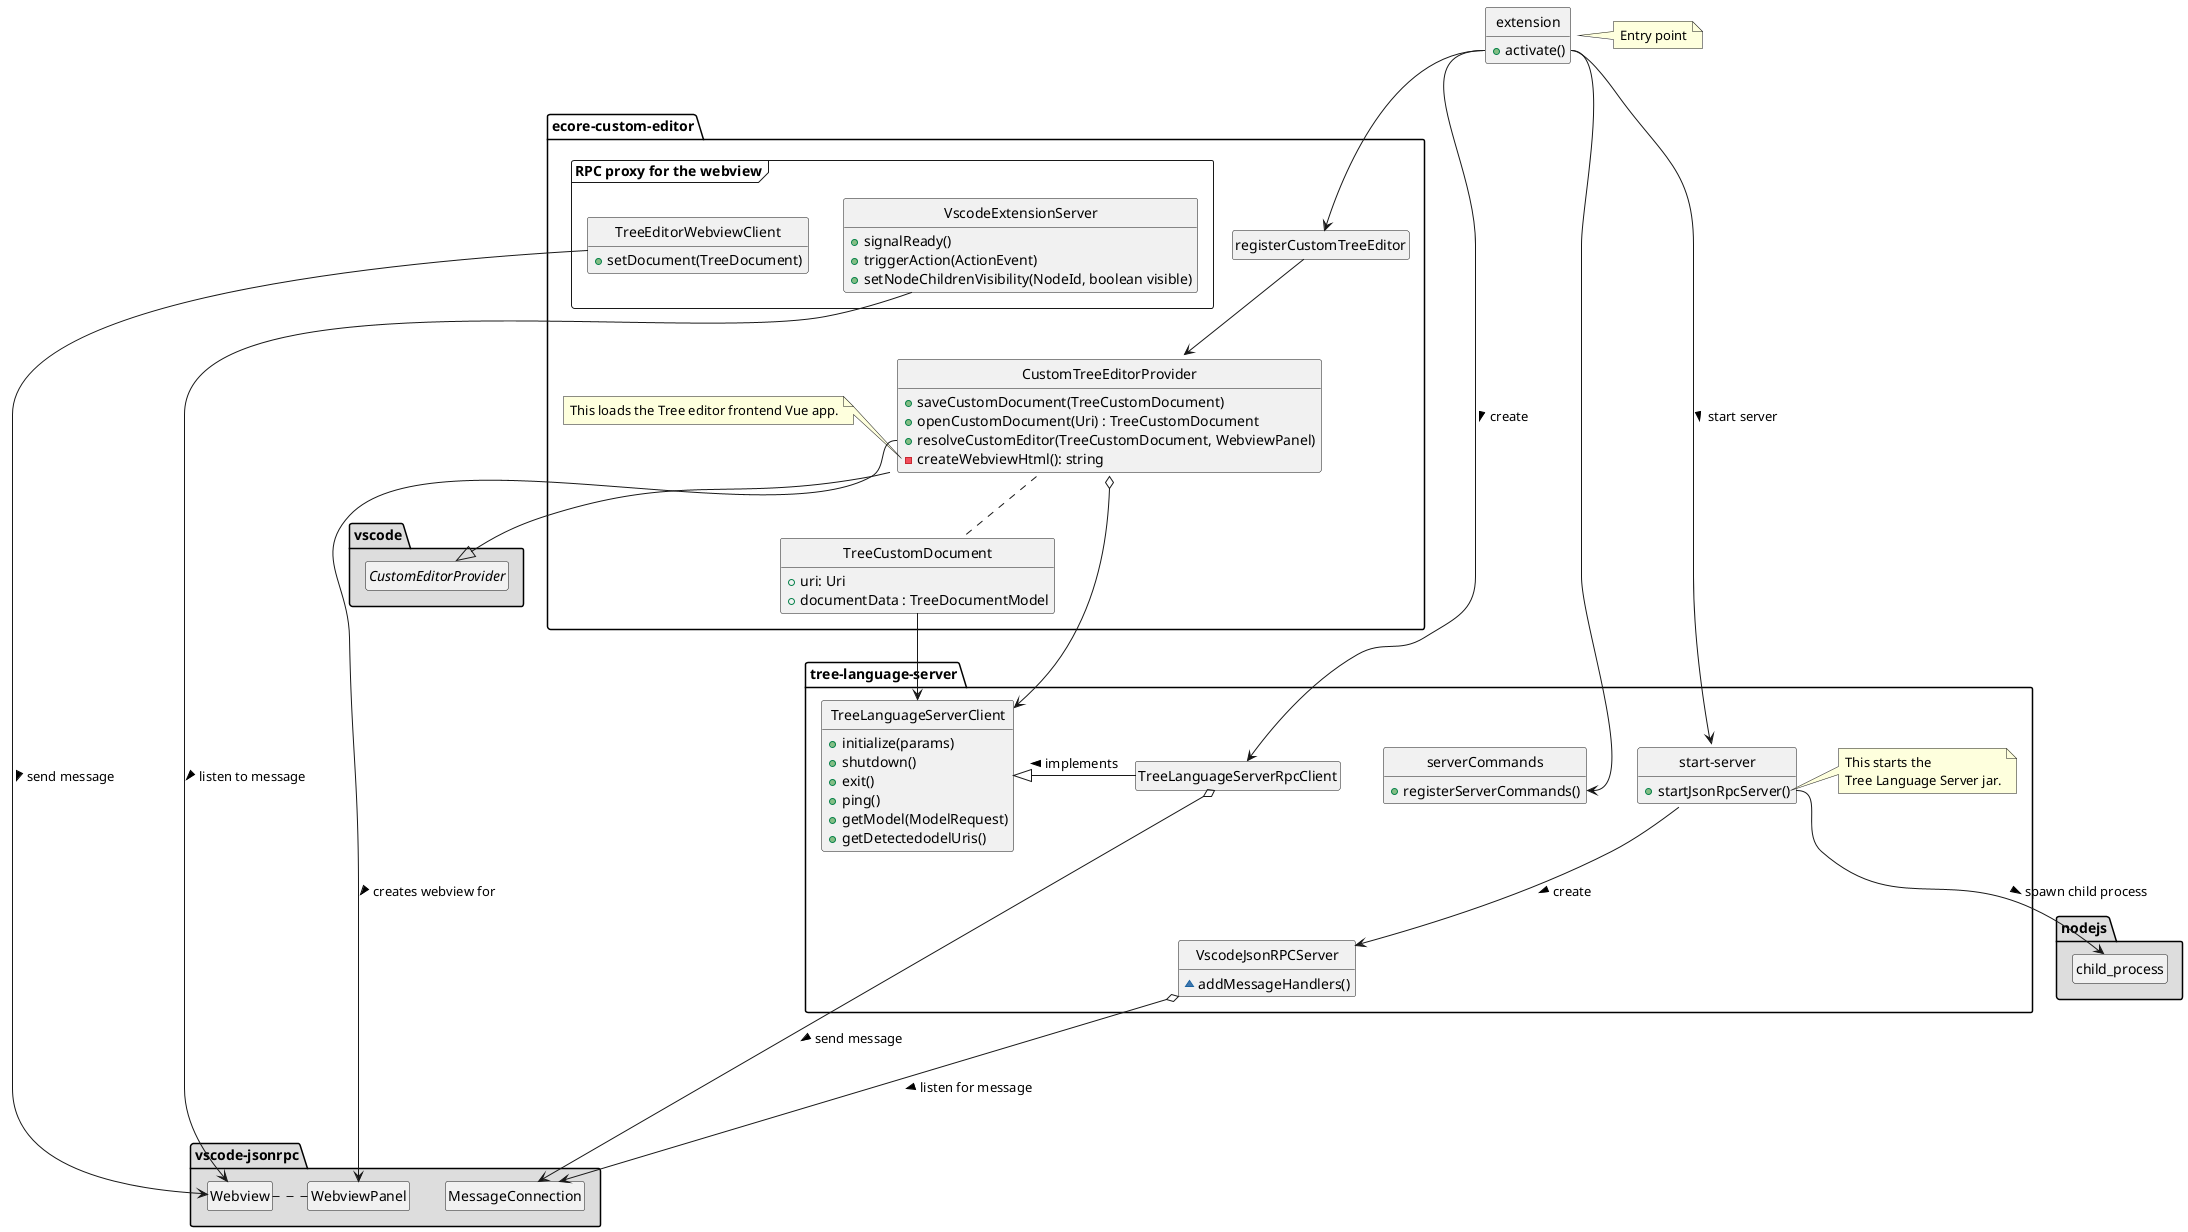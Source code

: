 @startuml Tree_Editor_Extension_code
hide empty members
hide circle

class extension {
  + activate()
}

note right of extension : Entry point

package "tree-language-server" {
  class TreeLanguageServerRpcClient

  class "start-server" as startServer

  class serverCommands {
    + registerServerCommands()
  }

  class "start-server" as startServer {
    + startJsonRpcServer()
  }

  note right of startServer::startJsonRpcServer
    This starts the
    Tree Language Server jar.
  end note


  class TreeLanguageServerClient {
    + initialize(params)
    + shutdown()
    + exit()
    + ping()
    + getModel(ModelRequest)
    + getDetectedodelUris()
  }

  class VscodeJsonRPCServer {
    ~ addMessageHandlers()
  }

  startServer --> VscodeJsonRPCServer : create >
  TreeLanguageServerRpcClient -|> TreeLanguageServerClient : implements >
}

package "ecore-custom-editor" {
  class registerCustomTreeEditor

  class TreeCustomDocument {
    + uri: Uri
    + documentData : TreeDocumentModel
  }

  class CustomTreeEditorProvider {
    + saveCustomDocument(TreeCustomDocument)
    + openCustomDocument(Uri) : TreeCustomDocument
    + resolveCustomEditor(TreeCustomDocument, WebviewPanel)
    - createWebviewHtml(): string
  }

  note left of CustomTreeEditorProvider::createWebviewHtml
    This loads the Tree editor frontend Vue app.
  end note

  frame "RPC proxy for the webview" {
    class TreeEditorWebviewClient {
      + setDocument(TreeDocument)
    }

    class VscodeExtensionServer {
      + signalReady()
      + triggerAction(ActionEvent)
      + setNodeChildrenVisibility(NodeId, boolean visible)
    }
  }

  CustomTreeEditorProvider .. TreeCustomDocument
  registerCustomTreeEditor --> CustomTreeEditorProvider
}

package vscode #DDDDDD {
  interface CustomEditorProvider
}

package vscode-jsonrpc #DDDDDD {
  class MessageConnection
  class WebviewPanel
  class Webview

  WebviewPanel . Webview
}

package nodejs #DDDDDD {
  class "child_process" as childProcess
}

extension::activate --> serverCommands::registerServerCommands
extension::activate --> registerCustomTreeEditor
extension::activate --> TreeLanguageServerRpcClient : create >
extension::activate --> startServer : start server >

VscodeJsonRPCServer o--> MessageConnection : listen for message >
TreeLanguageServerRpcClient o----> MessageConnection : send message >

CustomTreeEditorProvider --|> CustomEditorProvider
CustomTreeEditorProvider o--> TreeLanguageServerClient

CustomTreeEditorProvider::resolveCustomEditor --> WebviewPanel : creates webview for >

TreeEditorWebviewClient --> Webview : send message >
VscodeExtensionServer --> Webview : listen to message >

TreeCustomDocument --> TreeLanguageServerClient

startServer::startJsonRpcServer --> childProcess : spawn child process >

@enduml